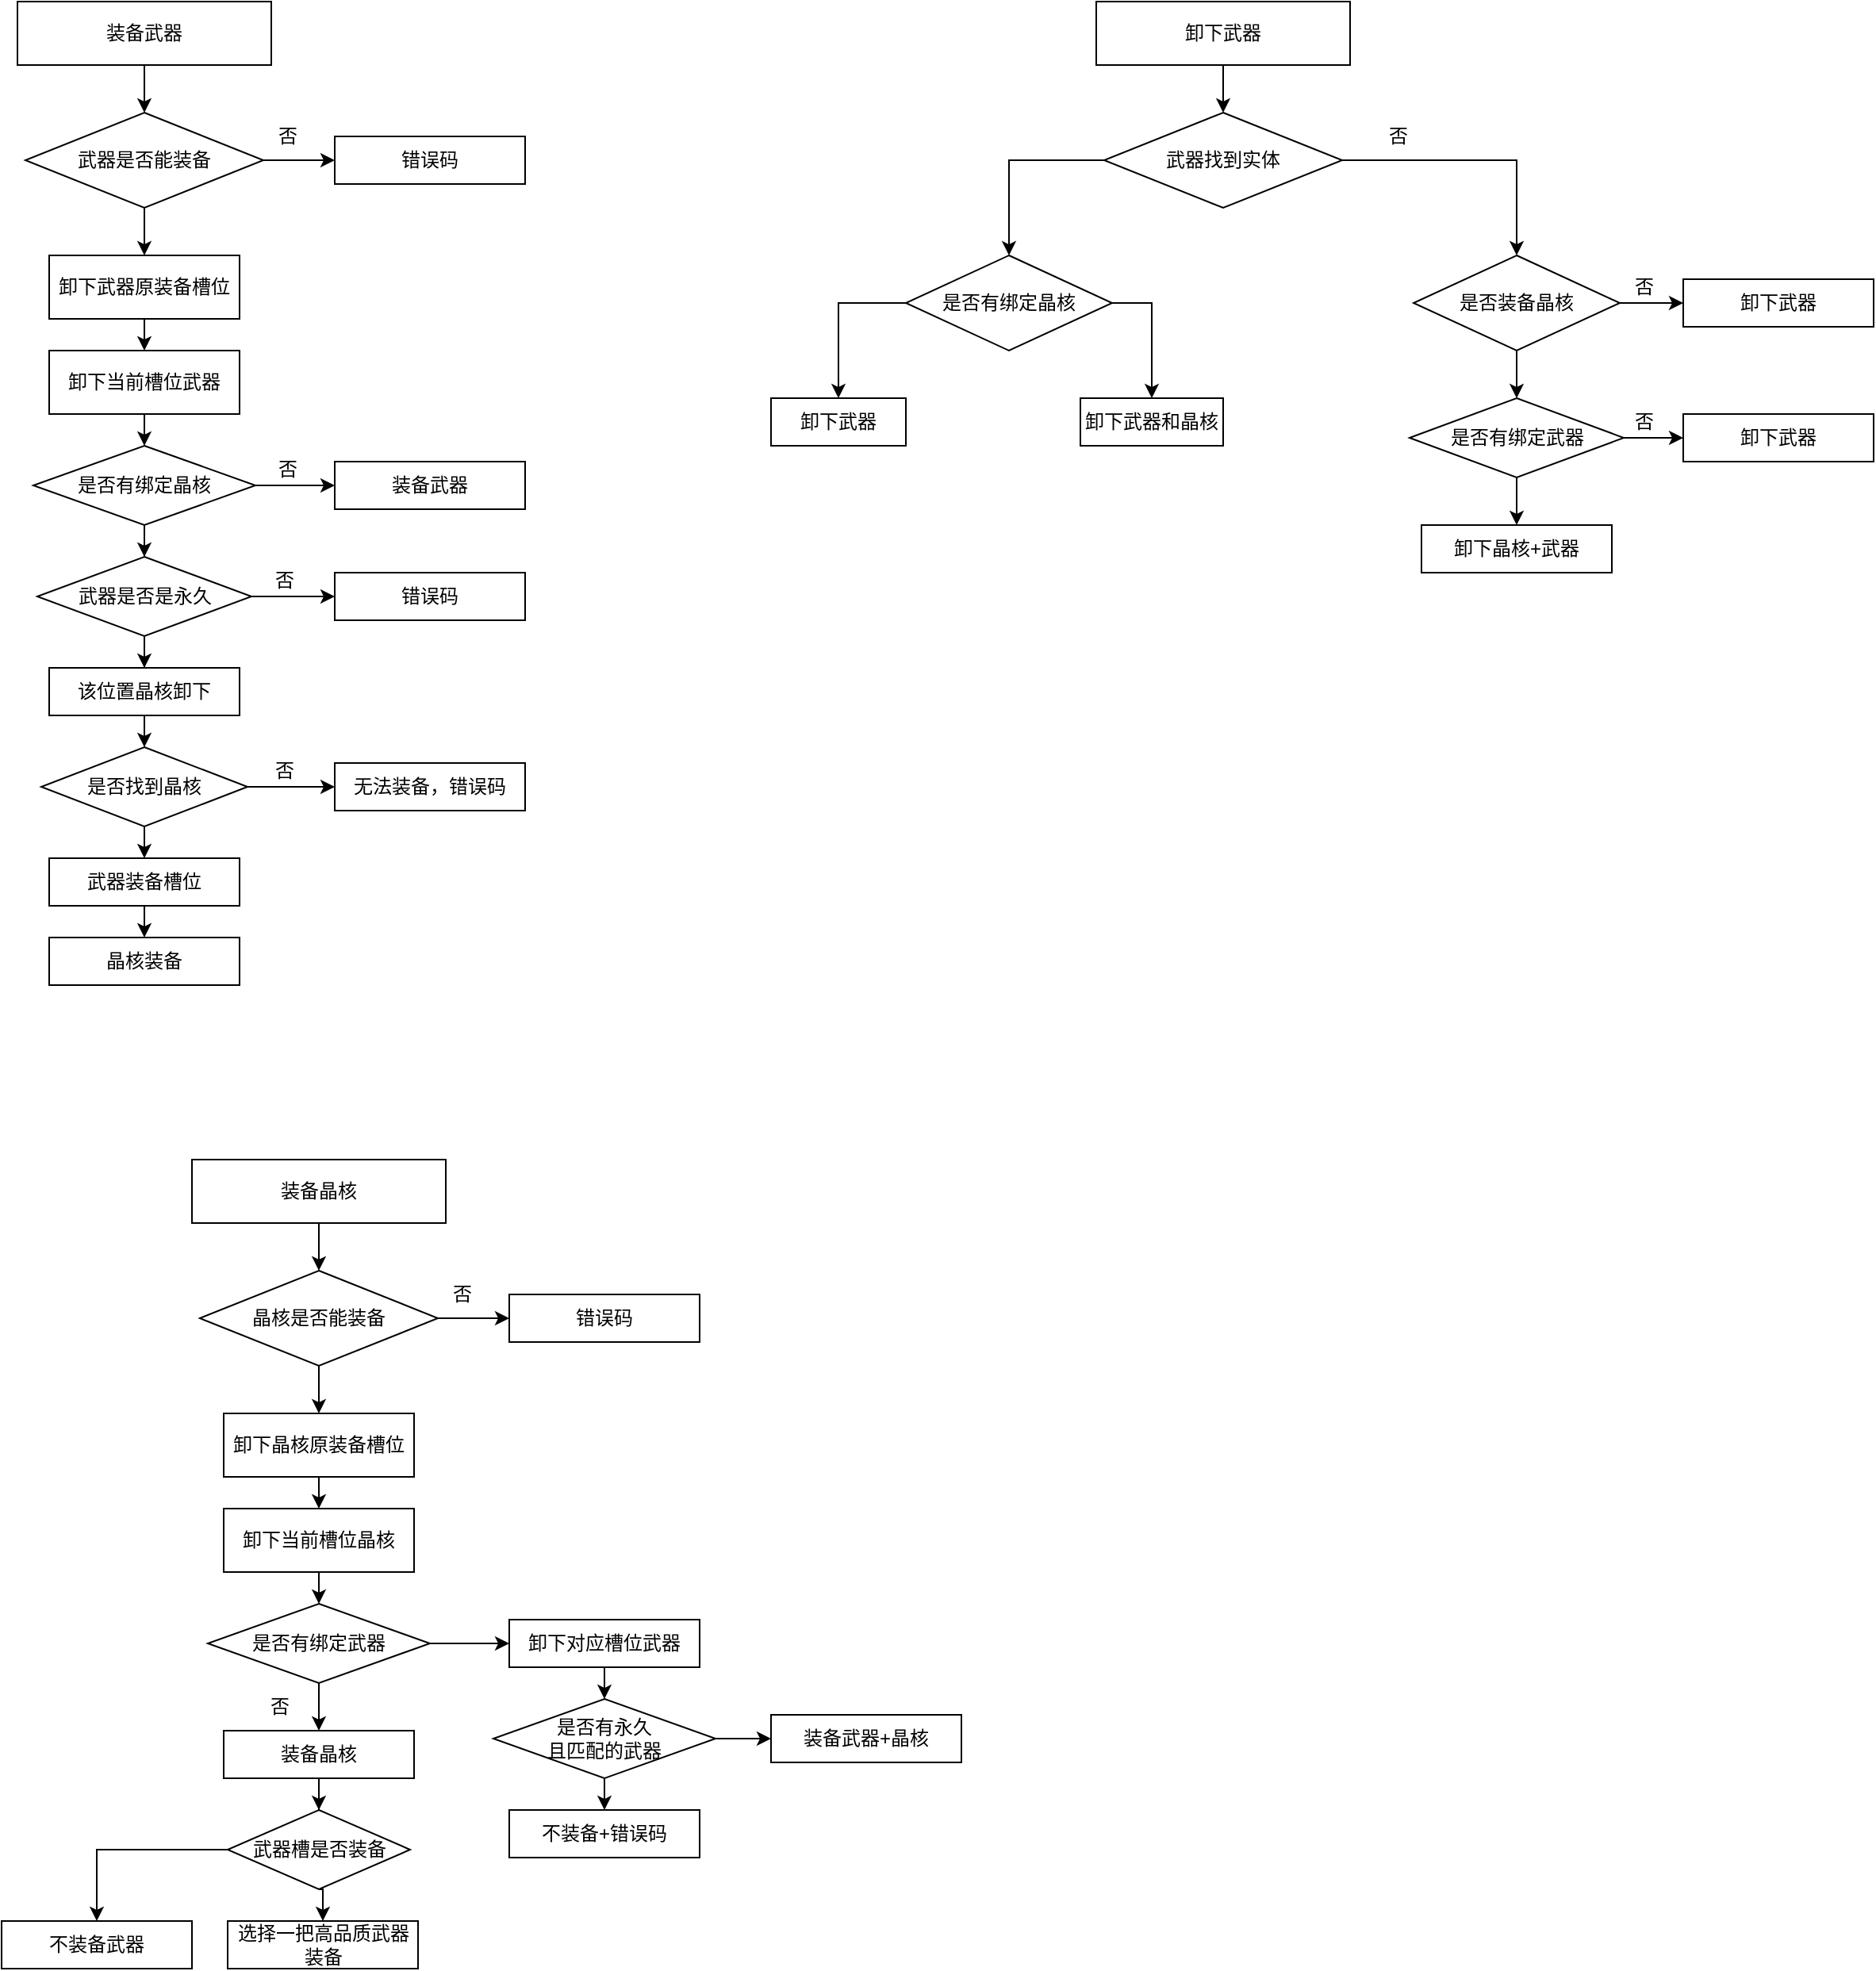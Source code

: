<mxfile version="28.1.0">
  <diagram name="第 1 页" id="MrJSwcXFBU6dflIgspmo">
    <mxGraphModel dx="1426" dy="751" grid="1" gridSize="10" guides="1" tooltips="1" connect="1" arrows="1" fold="1" page="1" pageScale="1" pageWidth="4681" pageHeight="3300" math="0" shadow="0">
      <root>
        <mxCell id="0" />
        <mxCell id="1" parent="0" />
        <mxCell id="nGva0tbmLX8b8byA1RWf-27" style="edgeStyle=orthogonalEdgeStyle;rounded=0;orthogonalLoop=1;jettySize=auto;html=1;exitX=0.5;exitY=1;exitDx=0;exitDy=0;entryX=0.5;entryY=0;entryDx=0;entryDy=0;" edge="1" parent="1" source="nGva0tbmLX8b8byA1RWf-1" target="nGva0tbmLX8b8byA1RWf-3">
          <mxGeometry relative="1" as="geometry" />
        </mxCell>
        <mxCell id="nGva0tbmLX8b8byA1RWf-1" value="装备武器" style="rounded=0;whiteSpace=wrap;html=1;" vertex="1" parent="1">
          <mxGeometry x="100" y="80" width="160" height="40" as="geometry" />
        </mxCell>
        <mxCell id="nGva0tbmLX8b8byA1RWf-24" style="edgeStyle=orthogonalEdgeStyle;rounded=0;orthogonalLoop=1;jettySize=auto;html=1;exitX=0.5;exitY=1;exitDx=0;exitDy=0;entryX=0.5;entryY=0;entryDx=0;entryDy=0;" edge="1" parent="1" source="nGva0tbmLX8b8byA1RWf-3" target="nGva0tbmLX8b8byA1RWf-4">
          <mxGeometry relative="1" as="geometry" />
        </mxCell>
        <mxCell id="nGva0tbmLX8b8byA1RWf-28" style="edgeStyle=orthogonalEdgeStyle;rounded=0;orthogonalLoop=1;jettySize=auto;html=1;exitX=1;exitY=0.5;exitDx=0;exitDy=0;entryX=0;entryY=0.5;entryDx=0;entryDy=0;" edge="1" parent="1" source="nGva0tbmLX8b8byA1RWf-3" target="nGva0tbmLX8b8byA1RWf-11">
          <mxGeometry relative="1" as="geometry" />
        </mxCell>
        <mxCell id="nGva0tbmLX8b8byA1RWf-3" value="武器是否能装备" style="rhombus;whiteSpace=wrap;html=1;" vertex="1" parent="1">
          <mxGeometry x="105" y="150" width="150" height="60" as="geometry" />
        </mxCell>
        <mxCell id="nGva0tbmLX8b8byA1RWf-25" style="edgeStyle=orthogonalEdgeStyle;rounded=0;orthogonalLoop=1;jettySize=auto;html=1;exitX=0.5;exitY=1;exitDx=0;exitDy=0;entryX=0.5;entryY=0;entryDx=0;entryDy=0;" edge="1" parent="1" source="nGva0tbmLX8b8byA1RWf-4" target="nGva0tbmLX8b8byA1RWf-5">
          <mxGeometry relative="1" as="geometry" />
        </mxCell>
        <mxCell id="nGva0tbmLX8b8byA1RWf-4" value="卸下武器原装备槽位" style="rounded=0;whiteSpace=wrap;html=1;" vertex="1" parent="1">
          <mxGeometry x="120" y="240" width="120" height="40" as="geometry" />
        </mxCell>
        <mxCell id="nGva0tbmLX8b8byA1RWf-26" style="edgeStyle=orthogonalEdgeStyle;rounded=0;orthogonalLoop=1;jettySize=auto;html=1;exitX=0.5;exitY=1;exitDx=0;exitDy=0;entryX=0.5;entryY=0;entryDx=0;entryDy=0;" edge="1" parent="1" source="nGva0tbmLX8b8byA1RWf-5" target="nGva0tbmLX8b8byA1RWf-6">
          <mxGeometry relative="1" as="geometry" />
        </mxCell>
        <mxCell id="nGva0tbmLX8b8byA1RWf-5" value="卸下当前槽位武器" style="rounded=0;whiteSpace=wrap;html=1;" vertex="1" parent="1">
          <mxGeometry x="120" y="300" width="120" height="40" as="geometry" />
        </mxCell>
        <mxCell id="nGva0tbmLX8b8byA1RWf-23" style="edgeStyle=orthogonalEdgeStyle;rounded=0;orthogonalLoop=1;jettySize=auto;html=1;exitX=0.5;exitY=1;exitDx=0;exitDy=0;" edge="1" parent="1" source="nGva0tbmLX8b8byA1RWf-6" target="nGva0tbmLX8b8byA1RWf-7">
          <mxGeometry relative="1" as="geometry" />
        </mxCell>
        <mxCell id="nGva0tbmLX8b8byA1RWf-29" style="edgeStyle=orthogonalEdgeStyle;rounded=0;orthogonalLoop=1;jettySize=auto;html=1;exitX=1;exitY=0.5;exitDx=0;exitDy=0;entryX=0;entryY=0.5;entryDx=0;entryDy=0;" edge="1" parent="1" source="nGva0tbmLX8b8byA1RWf-6" target="nGva0tbmLX8b8byA1RWf-12">
          <mxGeometry relative="1" as="geometry" />
        </mxCell>
        <mxCell id="nGva0tbmLX8b8byA1RWf-6" value="是否有绑定晶核" style="rhombus;whiteSpace=wrap;html=1;" vertex="1" parent="1">
          <mxGeometry x="110" y="360" width="140" height="50" as="geometry" />
        </mxCell>
        <mxCell id="nGva0tbmLX8b8byA1RWf-22" style="edgeStyle=orthogonalEdgeStyle;rounded=0;orthogonalLoop=1;jettySize=auto;html=1;exitX=0.5;exitY=1;exitDx=0;exitDy=0;" edge="1" parent="1" source="nGva0tbmLX8b8byA1RWf-7" target="nGva0tbmLX8b8byA1RWf-9">
          <mxGeometry relative="1" as="geometry" />
        </mxCell>
        <mxCell id="nGva0tbmLX8b8byA1RWf-30" style="edgeStyle=orthogonalEdgeStyle;rounded=0;orthogonalLoop=1;jettySize=auto;html=1;exitX=1;exitY=0.5;exitDx=0;exitDy=0;" edge="1" parent="1" source="nGva0tbmLX8b8byA1RWf-7" target="nGva0tbmLX8b8byA1RWf-13">
          <mxGeometry relative="1" as="geometry" />
        </mxCell>
        <mxCell id="nGva0tbmLX8b8byA1RWf-7" value="武器是否是永久" style="rhombus;whiteSpace=wrap;html=1;" vertex="1" parent="1">
          <mxGeometry x="112.5" y="430" width="135" height="50" as="geometry" />
        </mxCell>
        <mxCell id="nGva0tbmLX8b8byA1RWf-20" style="edgeStyle=orthogonalEdgeStyle;rounded=0;orthogonalLoop=1;jettySize=auto;html=1;exitX=0.5;exitY=1;exitDx=0;exitDy=0;entryX=0.5;entryY=0;entryDx=0;entryDy=0;" edge="1" parent="1" source="nGva0tbmLX8b8byA1RWf-8" target="nGva0tbmLX8b8byA1RWf-16">
          <mxGeometry relative="1" as="geometry" />
        </mxCell>
        <mxCell id="nGva0tbmLX8b8byA1RWf-8" value="武器装备槽位" style="rounded=0;whiteSpace=wrap;html=1;" vertex="1" parent="1">
          <mxGeometry x="120" y="620" width="120" height="30" as="geometry" />
        </mxCell>
        <mxCell id="nGva0tbmLX8b8byA1RWf-21" style="edgeStyle=orthogonalEdgeStyle;rounded=0;orthogonalLoop=1;jettySize=auto;html=1;exitX=0.5;exitY=1;exitDx=0;exitDy=0;entryX=0.5;entryY=0;entryDx=0;entryDy=0;" edge="1" parent="1" source="nGva0tbmLX8b8byA1RWf-9" target="nGva0tbmLX8b8byA1RWf-15">
          <mxGeometry relative="1" as="geometry" />
        </mxCell>
        <mxCell id="nGva0tbmLX8b8byA1RWf-9" value="该位置晶核卸下" style="rounded=0;whiteSpace=wrap;html=1;" vertex="1" parent="1">
          <mxGeometry x="120" y="500" width="120" height="30" as="geometry" />
        </mxCell>
        <mxCell id="nGva0tbmLX8b8byA1RWf-11" value="错误码" style="rounded=0;whiteSpace=wrap;html=1;" vertex="1" parent="1">
          <mxGeometry x="300" y="165" width="120" height="30" as="geometry" />
        </mxCell>
        <mxCell id="nGva0tbmLX8b8byA1RWf-12" value="装备武器" style="rounded=0;whiteSpace=wrap;html=1;" vertex="1" parent="1">
          <mxGeometry x="300" y="370" width="120" height="30" as="geometry" />
        </mxCell>
        <mxCell id="nGva0tbmLX8b8byA1RWf-13" value="错误码" style="rounded=0;whiteSpace=wrap;html=1;" vertex="1" parent="1">
          <mxGeometry x="300" y="440" width="120" height="30" as="geometry" />
        </mxCell>
        <mxCell id="nGva0tbmLX8b8byA1RWf-19" style="edgeStyle=orthogonalEdgeStyle;rounded=0;orthogonalLoop=1;jettySize=auto;html=1;exitX=0.5;exitY=1;exitDx=0;exitDy=0;entryX=0.5;entryY=0;entryDx=0;entryDy=0;" edge="1" parent="1" source="nGva0tbmLX8b8byA1RWf-15" target="nGva0tbmLX8b8byA1RWf-8">
          <mxGeometry relative="1" as="geometry" />
        </mxCell>
        <mxCell id="nGva0tbmLX8b8byA1RWf-31" style="edgeStyle=orthogonalEdgeStyle;rounded=0;orthogonalLoop=1;jettySize=auto;html=1;exitX=1;exitY=0.5;exitDx=0;exitDy=0;entryX=0;entryY=0.5;entryDx=0;entryDy=0;" edge="1" parent="1" source="nGva0tbmLX8b8byA1RWf-15" target="nGva0tbmLX8b8byA1RWf-17">
          <mxGeometry relative="1" as="geometry">
            <mxPoint x="290" y="575" as="targetPoint" />
          </mxGeometry>
        </mxCell>
        <mxCell id="nGva0tbmLX8b8byA1RWf-15" value="是否找到晶核" style="rhombus;whiteSpace=wrap;html=1;" vertex="1" parent="1">
          <mxGeometry x="115" y="550" width="130" height="50" as="geometry" />
        </mxCell>
        <mxCell id="nGva0tbmLX8b8byA1RWf-16" value="晶核装备" style="rounded=0;whiteSpace=wrap;html=1;" vertex="1" parent="1">
          <mxGeometry x="120" y="670" width="120" height="30" as="geometry" />
        </mxCell>
        <mxCell id="nGva0tbmLX8b8byA1RWf-17" value="无法装备，错误码" style="rounded=0;whiteSpace=wrap;html=1;" vertex="1" parent="1">
          <mxGeometry x="300" y="560" width="120" height="30" as="geometry" />
        </mxCell>
        <mxCell id="nGva0tbmLX8b8byA1RWf-46" style="edgeStyle=orthogonalEdgeStyle;rounded=0;orthogonalLoop=1;jettySize=auto;html=1;exitX=0.5;exitY=1;exitDx=0;exitDy=0;" edge="1" parent="1" source="nGva0tbmLX8b8byA1RWf-32" target="nGva0tbmLX8b8byA1RWf-33">
          <mxGeometry relative="1" as="geometry" />
        </mxCell>
        <mxCell id="nGva0tbmLX8b8byA1RWf-32" value="卸下武器" style="rounded=0;whiteSpace=wrap;html=1;" vertex="1" parent="1">
          <mxGeometry x="780" y="80" width="160" height="40" as="geometry" />
        </mxCell>
        <mxCell id="nGva0tbmLX8b8byA1RWf-47" style="edgeStyle=orthogonalEdgeStyle;rounded=0;orthogonalLoop=1;jettySize=auto;html=1;exitX=0;exitY=0.5;exitDx=0;exitDy=0;entryX=0.5;entryY=0;entryDx=0;entryDy=0;" edge="1" parent="1" source="nGva0tbmLX8b8byA1RWf-33" target="nGva0tbmLX8b8byA1RWf-34">
          <mxGeometry relative="1" as="geometry" />
        </mxCell>
        <mxCell id="nGva0tbmLX8b8byA1RWf-50" style="edgeStyle=orthogonalEdgeStyle;rounded=0;orthogonalLoop=1;jettySize=auto;html=1;exitX=1;exitY=0.5;exitDx=0;exitDy=0;entryX=0.5;entryY=0;entryDx=0;entryDy=0;" edge="1" parent="1" source="nGva0tbmLX8b8byA1RWf-33" target="nGva0tbmLX8b8byA1RWf-37">
          <mxGeometry relative="1" as="geometry" />
        </mxCell>
        <mxCell id="nGva0tbmLX8b8byA1RWf-33" value="武器找到实体" style="rhombus;whiteSpace=wrap;html=1;" vertex="1" parent="1">
          <mxGeometry x="785" y="150" width="150" height="60" as="geometry" />
        </mxCell>
        <mxCell id="nGva0tbmLX8b8byA1RWf-48" style="edgeStyle=orthogonalEdgeStyle;rounded=0;orthogonalLoop=1;jettySize=auto;html=1;exitX=0;exitY=0.5;exitDx=0;exitDy=0;entryX=0.5;entryY=0;entryDx=0;entryDy=0;" edge="1" parent="1" source="nGva0tbmLX8b8byA1RWf-34" target="nGva0tbmLX8b8byA1RWf-35">
          <mxGeometry relative="1" as="geometry" />
        </mxCell>
        <mxCell id="nGva0tbmLX8b8byA1RWf-49" style="edgeStyle=orthogonalEdgeStyle;rounded=0;orthogonalLoop=1;jettySize=auto;html=1;exitX=1;exitY=0.5;exitDx=0;exitDy=0;" edge="1" parent="1" source="nGva0tbmLX8b8byA1RWf-34" target="nGva0tbmLX8b8byA1RWf-36">
          <mxGeometry relative="1" as="geometry" />
        </mxCell>
        <mxCell id="nGva0tbmLX8b8byA1RWf-34" value="是否有绑定晶核" style="rhombus;whiteSpace=wrap;html=1;" vertex="1" parent="1">
          <mxGeometry x="660" y="240" width="130" height="60" as="geometry" />
        </mxCell>
        <mxCell id="nGva0tbmLX8b8byA1RWf-35" value="卸下武器" style="rounded=0;whiteSpace=wrap;html=1;" vertex="1" parent="1">
          <mxGeometry x="575" y="330" width="85" height="30" as="geometry" />
        </mxCell>
        <mxCell id="nGva0tbmLX8b8byA1RWf-36" value="卸下武器和晶核" style="rounded=0;whiteSpace=wrap;html=1;" vertex="1" parent="1">
          <mxGeometry x="770" y="330" width="90" height="30" as="geometry" />
        </mxCell>
        <mxCell id="nGva0tbmLX8b8byA1RWf-51" style="edgeStyle=orthogonalEdgeStyle;rounded=0;orthogonalLoop=1;jettySize=auto;html=1;" edge="1" parent="1" source="nGva0tbmLX8b8byA1RWf-37" target="nGva0tbmLX8b8byA1RWf-38">
          <mxGeometry relative="1" as="geometry" />
        </mxCell>
        <mxCell id="nGva0tbmLX8b8byA1RWf-52" style="edgeStyle=orthogonalEdgeStyle;rounded=0;orthogonalLoop=1;jettySize=auto;html=1;exitX=0.5;exitY=1;exitDx=0;exitDy=0;" edge="1" parent="1" source="nGva0tbmLX8b8byA1RWf-37" target="nGva0tbmLX8b8byA1RWf-39">
          <mxGeometry relative="1" as="geometry" />
        </mxCell>
        <mxCell id="nGva0tbmLX8b8byA1RWf-37" value="是否装备晶核" style="rhombus;whiteSpace=wrap;html=1;" vertex="1" parent="1">
          <mxGeometry x="980" y="240" width="130" height="60" as="geometry" />
        </mxCell>
        <mxCell id="nGva0tbmLX8b8byA1RWf-38" value="卸下武器" style="rounded=0;whiteSpace=wrap;html=1;" vertex="1" parent="1">
          <mxGeometry x="1150" y="255" width="120" height="30" as="geometry" />
        </mxCell>
        <mxCell id="nGva0tbmLX8b8byA1RWf-53" style="edgeStyle=orthogonalEdgeStyle;rounded=0;orthogonalLoop=1;jettySize=auto;html=1;exitX=0.5;exitY=1;exitDx=0;exitDy=0;" edge="1" parent="1" source="nGva0tbmLX8b8byA1RWf-39" target="nGva0tbmLX8b8byA1RWf-41">
          <mxGeometry relative="1" as="geometry" />
        </mxCell>
        <mxCell id="nGva0tbmLX8b8byA1RWf-54" style="edgeStyle=orthogonalEdgeStyle;rounded=0;orthogonalLoop=1;jettySize=auto;html=1;exitX=1;exitY=0.5;exitDx=0;exitDy=0;" edge="1" parent="1" source="nGva0tbmLX8b8byA1RWf-39" target="nGva0tbmLX8b8byA1RWf-40">
          <mxGeometry relative="1" as="geometry" />
        </mxCell>
        <mxCell id="nGva0tbmLX8b8byA1RWf-39" value="是否有绑定武器" style="rhombus;whiteSpace=wrap;html=1;" vertex="1" parent="1">
          <mxGeometry x="977.5" y="330" width="135" height="50" as="geometry" />
        </mxCell>
        <mxCell id="nGva0tbmLX8b8byA1RWf-40" value="卸下武器" style="rounded=0;whiteSpace=wrap;html=1;" vertex="1" parent="1">
          <mxGeometry x="1150" y="340" width="120" height="30" as="geometry" />
        </mxCell>
        <mxCell id="nGva0tbmLX8b8byA1RWf-41" value="卸下晶核+&lt;span style=&quot;background-color: transparent; color: light-dark(rgb(0, 0, 0), rgb(255, 255, 255));&quot;&gt;武器&lt;/span&gt;" style="rounded=0;whiteSpace=wrap;html=1;" vertex="1" parent="1">
          <mxGeometry x="985" y="410" width="120" height="30" as="geometry" />
        </mxCell>
        <mxCell id="nGva0tbmLX8b8byA1RWf-42" value="否" style="text;html=1;align=center;verticalAlign=middle;resizable=0;points=[];autosize=1;strokeColor=none;fillColor=none;" vertex="1" parent="1">
          <mxGeometry x="250" y="150" width="40" height="30" as="geometry" />
        </mxCell>
        <mxCell id="nGva0tbmLX8b8byA1RWf-43" value="否" style="text;html=1;align=center;verticalAlign=middle;resizable=0;points=[];autosize=1;strokeColor=none;fillColor=none;" vertex="1" parent="1">
          <mxGeometry x="250" y="360" width="40" height="30" as="geometry" />
        </mxCell>
        <mxCell id="nGva0tbmLX8b8byA1RWf-44" value="否" style="text;html=1;align=center;verticalAlign=middle;resizable=0;points=[];autosize=1;strokeColor=none;fillColor=none;" vertex="1" parent="1">
          <mxGeometry x="247.5" y="430" width="40" height="30" as="geometry" />
        </mxCell>
        <mxCell id="nGva0tbmLX8b8byA1RWf-45" value="否" style="text;html=1;align=center;verticalAlign=middle;resizable=0;points=[];autosize=1;strokeColor=none;fillColor=none;" vertex="1" parent="1">
          <mxGeometry x="247.5" y="550" width="40" height="30" as="geometry" />
        </mxCell>
        <mxCell id="nGva0tbmLX8b8byA1RWf-55" value="否" style="text;html=1;align=center;verticalAlign=middle;resizable=0;points=[];autosize=1;strokeColor=none;fillColor=none;" vertex="1" parent="1">
          <mxGeometry x="950" y="150" width="40" height="30" as="geometry" />
        </mxCell>
        <mxCell id="nGva0tbmLX8b8byA1RWf-56" value="否" style="text;html=1;align=center;verticalAlign=middle;resizable=0;points=[];autosize=1;strokeColor=none;fillColor=none;" vertex="1" parent="1">
          <mxGeometry x="1105" y="245" width="40" height="30" as="geometry" />
        </mxCell>
        <mxCell id="nGva0tbmLX8b8byA1RWf-57" value="否" style="text;html=1;align=center;verticalAlign=middle;resizable=0;points=[];autosize=1;strokeColor=none;fillColor=none;" vertex="1" parent="1">
          <mxGeometry x="1105" y="330" width="40" height="30" as="geometry" />
        </mxCell>
        <mxCell id="nGva0tbmLX8b8byA1RWf-59" style="edgeStyle=orthogonalEdgeStyle;rounded=0;orthogonalLoop=1;jettySize=auto;html=1;exitX=0.5;exitY=1;exitDx=0;exitDy=0;entryX=0.5;entryY=0;entryDx=0;entryDy=0;" edge="1" parent="1" source="nGva0tbmLX8b8byA1RWf-60" target="nGva0tbmLX8b8byA1RWf-63">
          <mxGeometry relative="1" as="geometry" />
        </mxCell>
        <mxCell id="nGva0tbmLX8b8byA1RWf-60" value="装备晶核" style="rounded=0;whiteSpace=wrap;html=1;" vertex="1" parent="1">
          <mxGeometry x="210" y="810" width="160" height="40" as="geometry" />
        </mxCell>
        <mxCell id="nGva0tbmLX8b8byA1RWf-61" style="edgeStyle=orthogonalEdgeStyle;rounded=0;orthogonalLoop=1;jettySize=auto;html=1;exitX=0.5;exitY=1;exitDx=0;exitDy=0;entryX=0.5;entryY=0;entryDx=0;entryDy=0;" edge="1" parent="1" source="nGva0tbmLX8b8byA1RWf-63" target="nGva0tbmLX8b8byA1RWf-65">
          <mxGeometry relative="1" as="geometry" />
        </mxCell>
        <mxCell id="nGva0tbmLX8b8byA1RWf-62" style="edgeStyle=orthogonalEdgeStyle;rounded=0;orthogonalLoop=1;jettySize=auto;html=1;exitX=1;exitY=0.5;exitDx=0;exitDy=0;entryX=0;entryY=0.5;entryDx=0;entryDy=0;" edge="1" parent="1" source="nGva0tbmLX8b8byA1RWf-63" target="nGva0tbmLX8b8byA1RWf-78">
          <mxGeometry relative="1" as="geometry" />
        </mxCell>
        <mxCell id="nGva0tbmLX8b8byA1RWf-63" value="晶核是否能装备" style="rhombus;whiteSpace=wrap;html=1;" vertex="1" parent="1">
          <mxGeometry x="215" y="880" width="150" height="60" as="geometry" />
        </mxCell>
        <mxCell id="nGva0tbmLX8b8byA1RWf-64" style="edgeStyle=orthogonalEdgeStyle;rounded=0;orthogonalLoop=1;jettySize=auto;html=1;exitX=0.5;exitY=1;exitDx=0;exitDy=0;entryX=0.5;entryY=0;entryDx=0;entryDy=0;" edge="1" parent="1" source="nGva0tbmLX8b8byA1RWf-65" target="nGva0tbmLX8b8byA1RWf-67">
          <mxGeometry relative="1" as="geometry" />
        </mxCell>
        <mxCell id="nGva0tbmLX8b8byA1RWf-65" value="卸下晶核原装备槽位" style="rounded=0;whiteSpace=wrap;html=1;" vertex="1" parent="1">
          <mxGeometry x="230" y="970" width="120" height="40" as="geometry" />
        </mxCell>
        <mxCell id="nGva0tbmLX8b8byA1RWf-66" style="edgeStyle=orthogonalEdgeStyle;rounded=0;orthogonalLoop=1;jettySize=auto;html=1;exitX=0.5;exitY=1;exitDx=0;exitDy=0;entryX=0.5;entryY=0;entryDx=0;entryDy=0;" edge="1" parent="1" source="nGva0tbmLX8b8byA1RWf-67" target="nGva0tbmLX8b8byA1RWf-70">
          <mxGeometry relative="1" as="geometry" />
        </mxCell>
        <mxCell id="nGva0tbmLX8b8byA1RWf-67" value="卸下当前槽位晶核" style="rounded=0;whiteSpace=wrap;html=1;" vertex="1" parent="1">
          <mxGeometry x="230" y="1030" width="120" height="40" as="geometry" />
        </mxCell>
        <mxCell id="nGva0tbmLX8b8byA1RWf-68" style="edgeStyle=orthogonalEdgeStyle;rounded=0;orthogonalLoop=1;jettySize=auto;html=1;exitX=0.5;exitY=1;exitDx=0;exitDy=0;" edge="1" parent="1" source="nGva0tbmLX8b8byA1RWf-70" target="nGva0tbmLX8b8byA1RWf-99">
          <mxGeometry relative="1" as="geometry">
            <mxPoint x="285" y="1200" as="targetPoint" />
          </mxGeometry>
        </mxCell>
        <mxCell id="nGva0tbmLX8b8byA1RWf-69" style="edgeStyle=orthogonalEdgeStyle;rounded=0;orthogonalLoop=1;jettySize=auto;html=1;exitX=1;exitY=0.5;exitDx=0;exitDy=0;entryX=0;entryY=0.5;entryDx=0;entryDy=0;" edge="1" parent="1" source="nGva0tbmLX8b8byA1RWf-70" target="nGva0tbmLX8b8byA1RWf-79">
          <mxGeometry relative="1" as="geometry" />
        </mxCell>
        <mxCell id="nGva0tbmLX8b8byA1RWf-70" value="是否有绑定武器" style="rhombus;whiteSpace=wrap;html=1;" vertex="1" parent="1">
          <mxGeometry x="220" y="1090" width="140" height="50" as="geometry" />
        </mxCell>
        <mxCell id="nGva0tbmLX8b8byA1RWf-78" value="错误码" style="rounded=0;whiteSpace=wrap;html=1;" vertex="1" parent="1">
          <mxGeometry x="410" y="895" width="120" height="30" as="geometry" />
        </mxCell>
        <mxCell id="nGva0tbmLX8b8byA1RWf-92" style="edgeStyle=orthogonalEdgeStyle;rounded=0;orthogonalLoop=1;jettySize=auto;html=1;exitX=0.5;exitY=1;exitDx=0;exitDy=0;entryX=0.5;entryY=0;entryDx=0;entryDy=0;" edge="1" parent="1" source="nGva0tbmLX8b8byA1RWf-79" target="nGva0tbmLX8b8byA1RWf-94">
          <mxGeometry relative="1" as="geometry">
            <mxPoint x="470" y="1150" as="targetPoint" />
          </mxGeometry>
        </mxCell>
        <mxCell id="nGva0tbmLX8b8byA1RWf-79" value="卸下对应槽位武器" style="rounded=0;whiteSpace=wrap;html=1;" vertex="1" parent="1">
          <mxGeometry x="410" y="1100" width="120" height="30" as="geometry" />
        </mxCell>
        <mxCell id="nGva0tbmLX8b8byA1RWf-86" value="否" style="text;html=1;align=center;verticalAlign=middle;resizable=0;points=[];autosize=1;strokeColor=none;fillColor=none;" vertex="1" parent="1">
          <mxGeometry x="360" y="880" width="40" height="30" as="geometry" />
        </mxCell>
        <mxCell id="nGva0tbmLX8b8byA1RWf-87" value="否" style="text;html=1;align=center;verticalAlign=middle;resizable=0;points=[];autosize=1;strokeColor=none;fillColor=none;" vertex="1" parent="1">
          <mxGeometry x="245" y="1140" width="40" height="30" as="geometry" />
        </mxCell>
        <mxCell id="nGva0tbmLX8b8byA1RWf-97" style="edgeStyle=orthogonalEdgeStyle;rounded=0;orthogonalLoop=1;jettySize=auto;html=1;exitX=0.5;exitY=1;exitDx=0;exitDy=0;entryX=0.5;entryY=0;entryDx=0;entryDy=0;" edge="1" parent="1" source="nGva0tbmLX8b8byA1RWf-94" target="nGva0tbmLX8b8byA1RWf-96">
          <mxGeometry relative="1" as="geometry" />
        </mxCell>
        <mxCell id="nGva0tbmLX8b8byA1RWf-98" style="edgeStyle=orthogonalEdgeStyle;rounded=0;orthogonalLoop=1;jettySize=auto;html=1;exitX=1;exitY=0.5;exitDx=0;exitDy=0;" edge="1" parent="1" source="nGva0tbmLX8b8byA1RWf-94" target="nGva0tbmLX8b8byA1RWf-95">
          <mxGeometry relative="1" as="geometry" />
        </mxCell>
        <mxCell id="nGva0tbmLX8b8byA1RWf-94" value="是否有永久&lt;div&gt;且匹配的武器&lt;/div&gt;" style="rhombus;whiteSpace=wrap;html=1;" vertex="1" parent="1">
          <mxGeometry x="400" y="1150" width="140" height="50" as="geometry" />
        </mxCell>
        <mxCell id="nGva0tbmLX8b8byA1RWf-95" value="装备武器+晶核" style="rounded=0;whiteSpace=wrap;html=1;" vertex="1" parent="1">
          <mxGeometry x="575" y="1160" width="120" height="30" as="geometry" />
        </mxCell>
        <mxCell id="nGva0tbmLX8b8byA1RWf-96" value="不装备+错误码" style="rounded=0;whiteSpace=wrap;html=1;" vertex="1" parent="1">
          <mxGeometry x="410" y="1220" width="120" height="30" as="geometry" />
        </mxCell>
        <mxCell id="nGva0tbmLX8b8byA1RWf-105" value="" style="edgeStyle=orthogonalEdgeStyle;rounded=0;orthogonalLoop=1;jettySize=auto;html=1;" edge="1" parent="1" source="nGva0tbmLX8b8byA1RWf-99" target="nGva0tbmLX8b8byA1RWf-104">
          <mxGeometry relative="1" as="geometry" />
        </mxCell>
        <mxCell id="nGva0tbmLX8b8byA1RWf-99" value="装备晶核" style="whiteSpace=wrap;html=1;" vertex="1" parent="1">
          <mxGeometry x="230" y="1170" width="120" height="30" as="geometry" />
        </mxCell>
        <mxCell id="nGva0tbmLX8b8byA1RWf-102" value="选择一把高品质武器装备" style="whiteSpace=wrap;html=1;" vertex="1" parent="1">
          <mxGeometry x="232.5" y="1290" width="120" height="30" as="geometry" />
        </mxCell>
        <mxCell id="nGva0tbmLX8b8byA1RWf-106" style="edgeStyle=orthogonalEdgeStyle;rounded=0;orthogonalLoop=1;jettySize=auto;html=1;exitX=0.5;exitY=1;exitDx=0;exitDy=0;entryX=0.5;entryY=0;entryDx=0;entryDy=0;" edge="1" parent="1" source="nGva0tbmLX8b8byA1RWf-104" target="nGva0tbmLX8b8byA1RWf-102">
          <mxGeometry relative="1" as="geometry" />
        </mxCell>
        <mxCell id="nGva0tbmLX8b8byA1RWf-108" style="edgeStyle=orthogonalEdgeStyle;rounded=0;orthogonalLoop=1;jettySize=auto;html=1;exitX=0;exitY=0.5;exitDx=0;exitDy=0;entryX=0.5;entryY=0;entryDx=0;entryDy=0;" edge="1" parent="1" source="nGva0tbmLX8b8byA1RWf-104" target="nGva0tbmLX8b8byA1RWf-107">
          <mxGeometry relative="1" as="geometry" />
        </mxCell>
        <mxCell id="nGva0tbmLX8b8byA1RWf-104" value="武器槽是否装备" style="rhombus;whiteSpace=wrap;html=1;" vertex="1" parent="1">
          <mxGeometry x="232.5" y="1220" width="115" height="50" as="geometry" />
        </mxCell>
        <mxCell id="nGva0tbmLX8b8byA1RWf-107" value="不装备武器" style="whiteSpace=wrap;html=1;" vertex="1" parent="1">
          <mxGeometry x="90" y="1290" width="120" height="30" as="geometry" />
        </mxCell>
      </root>
    </mxGraphModel>
  </diagram>
</mxfile>
